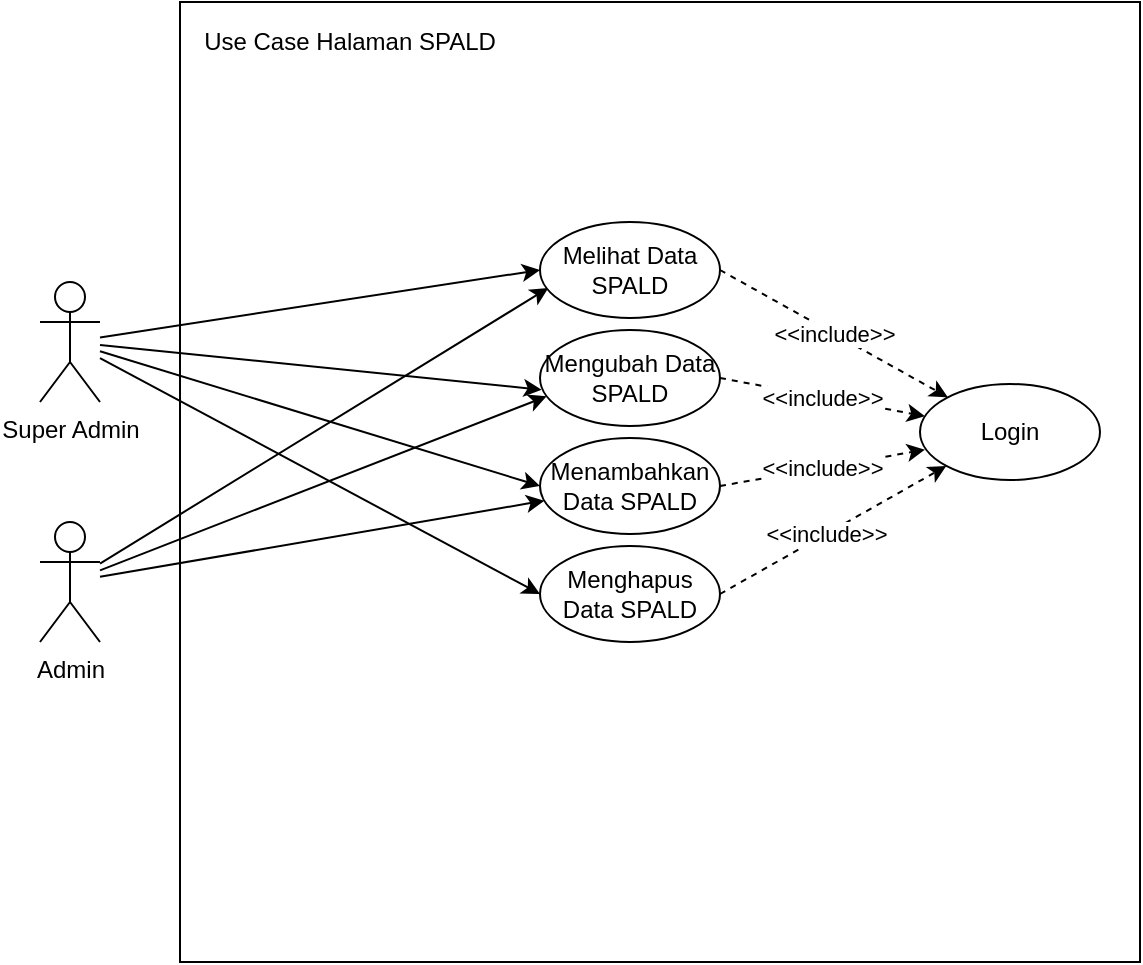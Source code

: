 <mxfile version="14.8.5" type="github"><diagram id="07O8SCSbPBR-tXhGRHOZ" name="SPALD"><mxGraphModel dx="1123" dy="1900" grid="1" gridSize="10" guides="1" tooltips="1" connect="1" arrows="1" fold="1" page="1" pageScale="1" pageWidth="827" pageHeight="1169" math="0" shadow="0"><root><mxCell id="0"/><mxCell id="1" parent="0"/><mxCell id="kxcEwM_Gt-8YleDtFlZZ-36" value="" style="whiteSpace=wrap;html=1;aspect=fixed;fillColor=none;" vertex="1" parent="1"><mxGeometry x="160" y="-30" width="480" height="480" as="geometry"/></mxCell><mxCell id="kxcEwM_Gt-8YleDtFlZZ-18" style="rounded=0;orthogonalLoop=1;jettySize=auto;html=1;entryX=0;entryY=0.5;entryDx=0;entryDy=0;" edge="1" parent="1" source="kxcEwM_Gt-8YleDtFlZZ-1" target="kxcEwM_Gt-8YleDtFlZZ-11"><mxGeometry relative="1" as="geometry"/></mxCell><mxCell id="kxcEwM_Gt-8YleDtFlZZ-19" style="edgeStyle=none;rounded=0;orthogonalLoop=1;jettySize=auto;html=1;entryX=0.009;entryY=0.378;entryDx=0;entryDy=0;entryPerimeter=0;strokeColor=#000000;" edge="1" parent="1" source="kxcEwM_Gt-8YleDtFlZZ-1" target="kxcEwM_Gt-8YleDtFlZZ-12"><mxGeometry relative="1" as="geometry"/></mxCell><mxCell id="kxcEwM_Gt-8YleDtFlZZ-20" style="edgeStyle=none;rounded=0;orthogonalLoop=1;jettySize=auto;html=1;entryX=0;entryY=0.5;entryDx=0;entryDy=0;strokeColor=#000000;" edge="1" parent="1" source="kxcEwM_Gt-8YleDtFlZZ-1" target="kxcEwM_Gt-8YleDtFlZZ-14"><mxGeometry relative="1" as="geometry"/></mxCell><mxCell id="kxcEwM_Gt-8YleDtFlZZ-21" style="edgeStyle=none;rounded=0;orthogonalLoop=1;jettySize=auto;html=1;entryX=0;entryY=0.5;entryDx=0;entryDy=0;strokeColor=#000000;" edge="1" parent="1" source="kxcEwM_Gt-8YleDtFlZZ-1" target="kxcEwM_Gt-8YleDtFlZZ-13"><mxGeometry relative="1" as="geometry"/></mxCell><mxCell id="kxcEwM_Gt-8YleDtFlZZ-1" value="Super Admin" style="shape=umlActor;verticalLabelPosition=bottom;verticalAlign=top;html=1;outlineConnect=0;" vertex="1" parent="1"><mxGeometry x="90" y="110" width="30" height="60" as="geometry"/></mxCell><mxCell id="kxcEwM_Gt-8YleDtFlZZ-22" style="edgeStyle=none;rounded=0;orthogonalLoop=1;jettySize=auto;html=1;entryX=0.046;entryY=0.313;entryDx=0;entryDy=0;entryPerimeter=0;strokeColor=#000000;" edge="1" parent="1" source="kxcEwM_Gt-8YleDtFlZZ-5" target="kxcEwM_Gt-8YleDtFlZZ-11"><mxGeometry relative="1" as="geometry"/></mxCell><mxCell id="kxcEwM_Gt-8YleDtFlZZ-23" value="" style="edgeStyle=none;rounded=0;orthogonalLoop=1;jettySize=auto;html=1;strokeColor=#000000;" edge="1" parent="1" source="kxcEwM_Gt-8YleDtFlZZ-5" target="kxcEwM_Gt-8YleDtFlZZ-14"><mxGeometry relative="1" as="geometry"/></mxCell><mxCell id="kxcEwM_Gt-8YleDtFlZZ-24" style="edgeStyle=none;rounded=0;orthogonalLoop=1;jettySize=auto;html=1;entryX=0.037;entryY=0.309;entryDx=0;entryDy=0;entryPerimeter=0;strokeColor=#000000;" edge="1" parent="1" source="kxcEwM_Gt-8YleDtFlZZ-5" target="kxcEwM_Gt-8YleDtFlZZ-12"><mxGeometry relative="1" as="geometry"/></mxCell><mxCell id="kxcEwM_Gt-8YleDtFlZZ-5" value="Admin" style="shape=umlActor;verticalLabelPosition=bottom;verticalAlign=top;html=1;outlineConnect=0;" vertex="1" parent="1"><mxGeometry x="90" y="230" width="30" height="60" as="geometry"/></mxCell><mxCell id="kxcEwM_Gt-8YleDtFlZZ-15" value="" style="group" vertex="1" connectable="0" parent="1"><mxGeometry x="340" y="80" width="90" height="210" as="geometry"/></mxCell><mxCell id="kxcEwM_Gt-8YleDtFlZZ-11" value="Melihat Data SPALD" style="ellipse;whiteSpace=wrap;html=1;flipV=1;" vertex="1" parent="kxcEwM_Gt-8YleDtFlZZ-15"><mxGeometry width="90" height="48" as="geometry"/></mxCell><mxCell id="kxcEwM_Gt-8YleDtFlZZ-12" value="Mengubah Data SPALD" style="ellipse;whiteSpace=wrap;html=1;flipV=1;" vertex="1" parent="kxcEwM_Gt-8YleDtFlZZ-15"><mxGeometry y="54" width="90" height="48" as="geometry"/></mxCell><mxCell id="kxcEwM_Gt-8YleDtFlZZ-13" value="Menghapus Data SPALD" style="ellipse;whiteSpace=wrap;html=1;flipV=1;" vertex="1" parent="kxcEwM_Gt-8YleDtFlZZ-15"><mxGeometry y="162" width="90" height="48" as="geometry"/></mxCell><mxCell id="kxcEwM_Gt-8YleDtFlZZ-14" value="Menambahkan Data SPALD" style="ellipse;whiteSpace=wrap;html=1;flipV=1;" vertex="1" parent="kxcEwM_Gt-8YleDtFlZZ-15"><mxGeometry y="108" width="90" height="48" as="geometry"/></mxCell><mxCell id="kxcEwM_Gt-8YleDtFlZZ-28" value="Login" style="ellipse;whiteSpace=wrap;html=1;flipV=1;" vertex="1" parent="1"><mxGeometry x="530" y="161" width="90" height="48" as="geometry"/></mxCell><mxCell id="kxcEwM_Gt-8YleDtFlZZ-29" value="&amp;lt;&amp;lt;include&amp;gt;&amp;gt;" style="edgeStyle=none;rounded=0;orthogonalLoop=1;jettySize=auto;html=1;exitX=1;exitY=0.5;exitDx=0;exitDy=0;strokeColor=#000000;dashed=1;shadow=0;metaEdit=0;" edge="1" parent="1" source="kxcEwM_Gt-8YleDtFlZZ-11" target="kxcEwM_Gt-8YleDtFlZZ-28"><mxGeometry relative="1" as="geometry"/></mxCell><mxCell id="kxcEwM_Gt-8YleDtFlZZ-30" value="&amp;lt;&amp;lt;include&amp;gt;&amp;gt;" style="edgeStyle=none;rounded=0;orthogonalLoop=1;jettySize=auto;html=1;exitX=1;exitY=0.5;exitDx=0;exitDy=0;dashed=1;strokeColor=#000000;" edge="1" parent="1" source="kxcEwM_Gt-8YleDtFlZZ-12" target="kxcEwM_Gt-8YleDtFlZZ-28"><mxGeometry relative="1" as="geometry"/></mxCell><mxCell id="kxcEwM_Gt-8YleDtFlZZ-31" value="&amp;lt;&amp;lt;include&amp;gt;&amp;gt;" style="edgeStyle=none;rounded=0;orthogonalLoop=1;jettySize=auto;html=1;exitX=1;exitY=0.5;exitDx=0;exitDy=0;entryX=0.028;entryY=0.316;entryDx=0;entryDy=0;entryPerimeter=0;dashed=1;strokeColor=#000000;" edge="1" parent="1" source="kxcEwM_Gt-8YleDtFlZZ-14" target="kxcEwM_Gt-8YleDtFlZZ-28"><mxGeometry relative="1" as="geometry"/></mxCell><mxCell id="kxcEwM_Gt-8YleDtFlZZ-32" style="edgeStyle=none;rounded=0;orthogonalLoop=1;jettySize=auto;html=1;exitX=1;exitY=0.5;exitDx=0;exitDy=0;entryX=0;entryY=1;entryDx=0;entryDy=0;dashed=1;strokeColor=#000000;" edge="1" parent="1" source="kxcEwM_Gt-8YleDtFlZZ-13" target="kxcEwM_Gt-8YleDtFlZZ-28"><mxGeometry relative="1" as="geometry"/></mxCell><mxCell id="kxcEwM_Gt-8YleDtFlZZ-34" value="&amp;lt;&amp;lt;include&amp;gt;&amp;gt;" style="edgeLabel;html=1;align=center;verticalAlign=middle;resizable=0;points=[];" vertex="1" connectable="0" parent="kxcEwM_Gt-8YleDtFlZZ-32"><mxGeometry x="-0.064" relative="1" as="geometry"><mxPoint as="offset"/></mxGeometry></mxCell><mxCell id="kxcEwM_Gt-8YleDtFlZZ-37" value="Use Case Halaman SPALD" style="text;html=1;strokeColor=none;fillColor=none;align=center;verticalAlign=middle;whiteSpace=wrap;rounded=0;" vertex="1" parent="1"><mxGeometry x="160" y="-20" width="170" height="20" as="geometry"/></mxCell></root></mxGraphModel></diagram></mxfile>